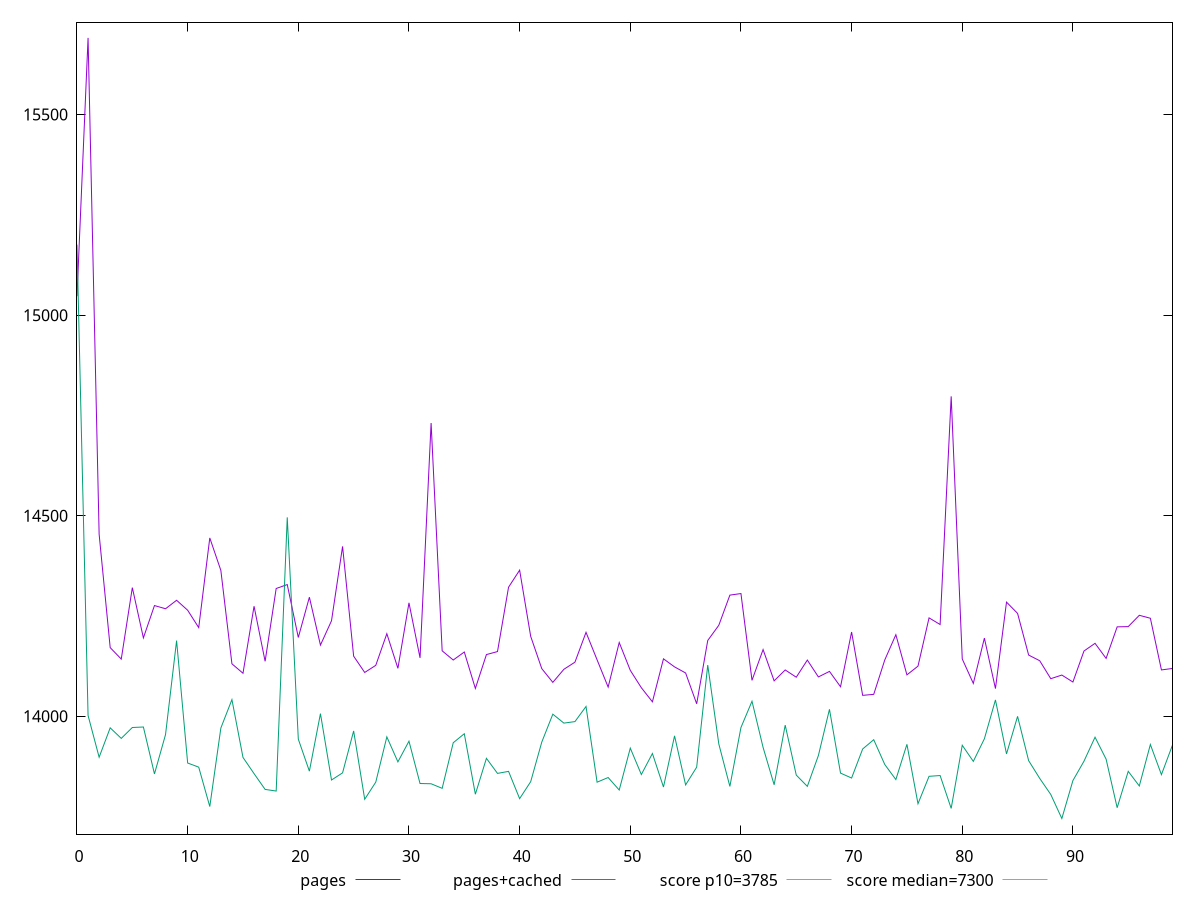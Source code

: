 reset

$pages <<EOF
0 15047.271
1 15691.250999999997
2 14453.729500000001
3 14171.034
4 14142.515
5 14320.651999999996
6 14195.322400000001
7 14275.931999999997
8 14267.971000000001
9 14289.108499999998
10 14264.264
11 14220.936500000002
12 14444.5755
13 14363.5245
14 14130.715000000002
15 14107.1457
16 14274.245
17 14136.875
18 14318.462
19 14328.322000000004
20 14196.3635
21 14296.802999999998
22 14177.385499999997
23 14238.0605
24 14423.388999999996
25 14149.778999999999
26 14109.131999999998
27 14126.876
28 14205.764500000001
29 14119.391
30 14282.717
31 14145.479
32 14731.076499999996
33 14163.068599999999
34 14140.1515
35 14160.106999999996
36 14069.267500000002
37 14153.724999999999
38 14161.191499999997
39 14321.707999999999
40 14364.197
41 14199.142999999996
42 14118.786
43 14084.424999999996
44 14117.035500000002
45 14134.816
46 14209.1747
47 14140.610450000002
48 14072.644000000002
49 14183.843500000003
50 14114.440750000002
51 14071.061
52 14035.9395
53 14143.142000000003
54 14123.016999999998
55 14107.855549999997
56 14030.944499999998
57 14188.819999999998
58 14226.7886
59 14301.966
60 14305.868000000002
61 14089.465999999999
62 14166.198999999997
63 14088.144999999999
64 14115.366
65 14097.263000000003
66 14140.017499999996
67 14097.973499999998
68 14111.776699999999
69 14073.522
70 14209.978000000001
71 14052.054500000006
72 14054.572
73 14140.465
74 14203.2365
75 14103.16
76 14124.8351
77 14245.213
78 14228.6325
79 14797.592
80 14142.8315
81 14081.764
82 14194.749
83 14068.963999999996
84 14284.515
85 14256.341499999999
86 14152.496000000003
87 14138.371700000003
88 14093.620500000003
89 14102.648999999998
90 14085.2915
91 14162.573
92 14181.7755
93 14144.195650000003
94 14222.837000000001
95 14223.475000000002
96 14251.638
97 14244.274999999998
98 14115.457600000003
99 14119.116299999998
EOF

$pagesCached <<EOF
0 15175.859499999999
1 14001.926
2 13897.7608
3 13971.064499999997
4 13944.755999999998
5 13971.897
6 13973.133500000004
7 13856.108400000001
8 13954.184500000001
9 14188.5295
10 13883.336
11 13872.999
12 13774.792849999998
13 13970.620000000003
14 14041.443
15 13897.3276
16 13856.883500000002
17 13817.554499999998
18 13813.466999999997
19 14495.880000000001
20 13942.827000000001
21 13863.046999999999
22 14006.535
23 13840.975
24 13858.836299999995
25 13963.293899999997
26 13792.969999999998
27 13835.691000000003
28 13948.536499999998
29 13886.177
30 13937.798
31 13832.262799999997
32 13831.6159
33 13820.241900000003
34 13933.861000000003
35 13956.356
36 13805.502499999999
37 13895.036000000002
38 13857.474999999999
39 13862.5255
40 13794.506500000001
41 13836.829299999998
42 13935.381999999998
43 14005.094099999998
44 13982.864000000001
45 13986.611000000003
46 14024.337
47 13835.548900000002
48 13847.201500000003
49 13816.041999999998
50 13920.46
51 13854.664000000002
52 13907.103999999998
53 13823.474299999996
54 13951.117
55 13828.7585
56 13873.008000000002
57 14127.585
58 13930.873999999996
59 13825.002000000002
60 13971.728000000001
61 14037.400499999996
62 13922.396000000002
63 13829.0324
64 13977.804
65 13853.252499999995
66 13825.128500000003
67 13902.058999999997
68 14017.267999999996
69 13858.205499999996
70 13845.8955
71 13918.306999999997
72 13941.454499999996
73 13879.557
74 13842.099700000002
75 13930.005000000005
76 13781.849499999997
77 13850.189199999997
78 13852.135999999999
79 13770.202000000003
80 13927.624500000002
81 13887.423
82 13943.759999999998
83 14040.626999999995
84 13905.993999999999
85 13999.680999999997
86 13889.256000000001
87 13845.038199999999
88 13804.898000000003
89 13744.967999999997
90 13839.593
91 13887.8508
92 13947.7
93 13893.002
94 13771.871
95 13862.615999999998
96 13826.126999999999
97 13929.512000000002
98 13854.358000000004
99 13928.15595
EOF

set key outside below
set xrange [0:99]
set yrange [13706.042339999996:15730.176659999997]
set trange [13706.042339999996:15730.176659999997]
set terminal svg size 640, 520 enhanced background rgb 'white'
set output "report_00026_2021-02-22T21:38:55.199Z/interactive/comparison/line/0_vs_1.svg"

plot $pages title "pages" with line, \
     $pagesCached title "pages+cached" with line, \
     3785 title "score p10=3785", \
     7300 title "score median=7300"

reset
